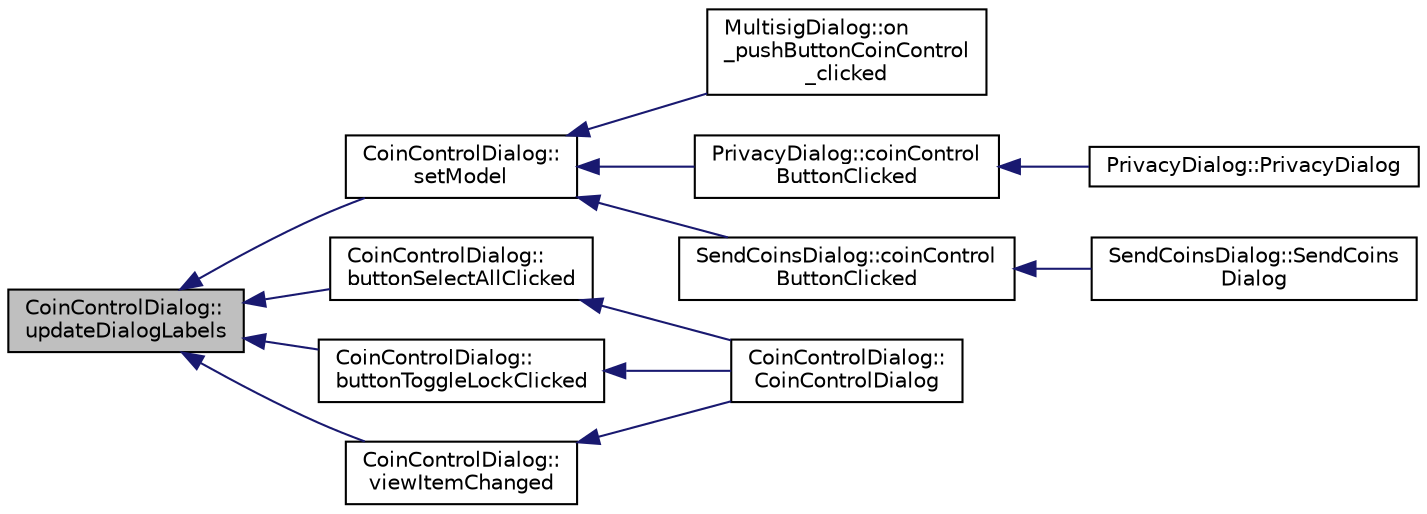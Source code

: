 digraph "CoinControlDialog::updateDialogLabels"
{
  edge [fontname="Helvetica",fontsize="10",labelfontname="Helvetica",labelfontsize="10"];
  node [fontname="Helvetica",fontsize="10",shape=record];
  rankdir="LR";
  Node798 [label="CoinControlDialog::\lupdateDialogLabels",height=0.2,width=0.4,color="black", fillcolor="grey75", style="filled", fontcolor="black"];
  Node798 -> Node799 [dir="back",color="midnightblue",fontsize="10",style="solid",fontname="Helvetica"];
  Node799 [label="CoinControlDialog::\lsetModel",height=0.2,width=0.4,color="black", fillcolor="white", style="filled",URL="$class_coin_control_dialog.html#a4c34a48574814089c54f763a22f5317a"];
  Node799 -> Node800 [dir="back",color="midnightblue",fontsize="10",style="solid",fontname="Helvetica"];
  Node800 [label="MultisigDialog::on\l_pushButtonCoinControl\l_clicked",height=0.2,width=0.4,color="black", fillcolor="white", style="filled",URL="$class_multisig_dialog.html#a3d21b360d294040f947ce6cc685dfdfa"];
  Node799 -> Node801 [dir="back",color="midnightblue",fontsize="10",style="solid",fontname="Helvetica"];
  Node801 [label="PrivacyDialog::coinControl\lButtonClicked",height=0.2,width=0.4,color="black", fillcolor="white", style="filled",URL="$class_privacy_dialog.html#a16488c5d2fb41caedb18e9a6c1a376bb"];
  Node801 -> Node802 [dir="back",color="midnightblue",fontsize="10",style="solid",fontname="Helvetica"];
  Node802 [label="PrivacyDialog::PrivacyDialog",height=0.2,width=0.4,color="black", fillcolor="white", style="filled",URL="$class_privacy_dialog.html#ab7308b7ed5782dfa26fb1f216385207c"];
  Node799 -> Node803 [dir="back",color="midnightblue",fontsize="10",style="solid",fontname="Helvetica"];
  Node803 [label="SendCoinsDialog::coinControl\lButtonClicked",height=0.2,width=0.4,color="black", fillcolor="white", style="filled",URL="$class_send_coins_dialog.html#a59d757d9e4bea5b380eb480fd79cfb49"];
  Node803 -> Node804 [dir="back",color="midnightblue",fontsize="10",style="solid",fontname="Helvetica"];
  Node804 [label="SendCoinsDialog::SendCoins\lDialog",height=0.2,width=0.4,color="black", fillcolor="white", style="filled",URL="$class_send_coins_dialog.html#a0df5bc29d1df68eda44826651afc595f"];
  Node798 -> Node805 [dir="back",color="midnightblue",fontsize="10",style="solid",fontname="Helvetica"];
  Node805 [label="CoinControlDialog::\lbuttonSelectAllClicked",height=0.2,width=0.4,color="black", fillcolor="white", style="filled",URL="$class_coin_control_dialog.html#ae106a71c5b87ac8bea8c52e7c4f4a129"];
  Node805 -> Node806 [dir="back",color="midnightblue",fontsize="10",style="solid",fontname="Helvetica"];
  Node806 [label="CoinControlDialog::\lCoinControlDialog",height=0.2,width=0.4,color="black", fillcolor="white", style="filled",URL="$class_coin_control_dialog.html#a8eafb58ed1c5668af9a4890704136671"];
  Node798 -> Node807 [dir="back",color="midnightblue",fontsize="10",style="solid",fontname="Helvetica"];
  Node807 [label="CoinControlDialog::\lbuttonToggleLockClicked",height=0.2,width=0.4,color="black", fillcolor="white", style="filled",URL="$class_coin_control_dialog.html#a6da2f01f4e266766a0be3609890b22f2"];
  Node807 -> Node806 [dir="back",color="midnightblue",fontsize="10",style="solid",fontname="Helvetica"];
  Node798 -> Node808 [dir="back",color="midnightblue",fontsize="10",style="solid",fontname="Helvetica"];
  Node808 [label="CoinControlDialog::\lviewItemChanged",height=0.2,width=0.4,color="black", fillcolor="white", style="filled",URL="$class_coin_control_dialog.html#ac3c37dabd83f71d9c96bf5567fe85234"];
  Node808 -> Node806 [dir="back",color="midnightblue",fontsize="10",style="solid",fontname="Helvetica"];
}
